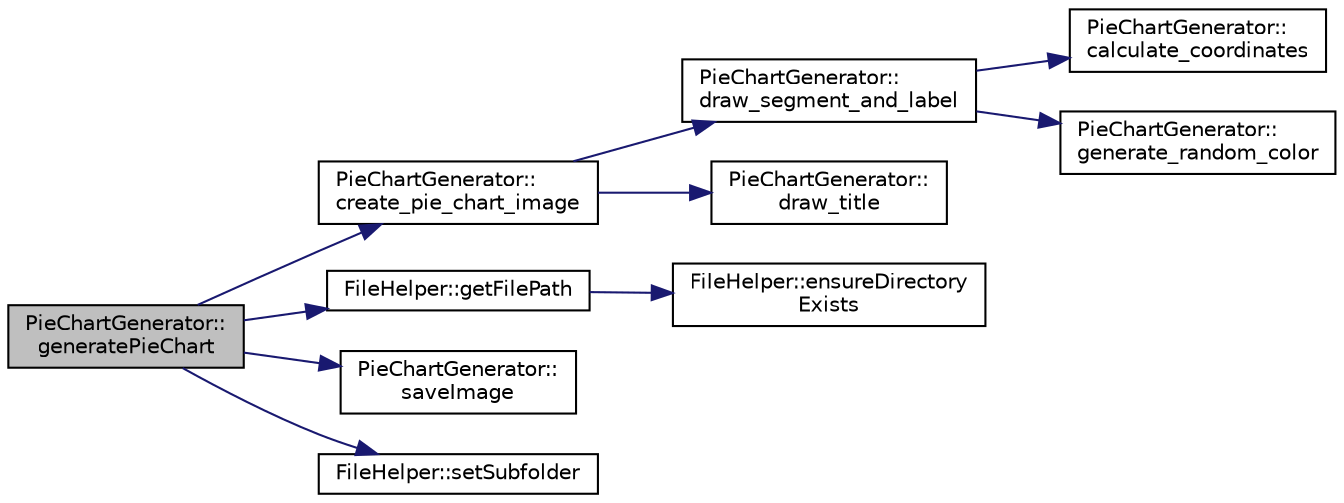 digraph "PieChartGenerator::generatePieChart"
{
 // LATEX_PDF_SIZE
  edge [fontname="Helvetica",fontsize="10",labelfontname="Helvetica",labelfontsize="10"];
  node [fontname="Helvetica",fontsize="10",shape=record];
  rankdir="LR";
  Node1 [label="PieChartGenerator::\lgeneratePieChart",height=0.2,width=0.4,color="black", fillcolor="grey75", style="filled", fontcolor="black",tooltip="Loads data from the given file."];
  Node1 -> Node2 [color="midnightblue",fontsize="10",style="solid",fontname="Helvetica"];
  Node2 [label="PieChartGenerator::\lcreate_pie_chart_image",height=0.2,width=0.4,color="black", fillcolor="white", style="filled",URL="$classPieChartGenerator.html#aa95dd31c6170513a9d82004d6db6cf15",tooltip="Creates an image representing the pie chart."];
  Node2 -> Node3 [color="midnightblue",fontsize="10",style="solid",fontname="Helvetica"];
  Node3 [label="PieChartGenerator::\ldraw_segment_and_label",height=0.2,width=0.4,color="black", fillcolor="white", style="filled",URL="$classPieChartGenerator.html#a7a57c299567e171bc40bbd817e95954e",tooltip="Draws a segment and its corresponding label on the pie chart image."];
  Node3 -> Node4 [color="midnightblue",fontsize="10",style="solid",fontname="Helvetica"];
  Node4 [label="PieChartGenerator::\lcalculate_coordinates",height=0.2,width=0.4,color="black", fillcolor="white", style="filled",URL="$classPieChartGenerator.html#a5362987c296f3dfee24390ee2881ff2a",tooltip="Calculates the coordinates for a given angle on the pie chart."];
  Node3 -> Node5 [color="midnightblue",fontsize="10",style="solid",fontname="Helvetica"];
  Node5 [label="PieChartGenerator::\lgenerate_random_color",height=0.2,width=0.4,color="black", fillcolor="white", style="filled",URL="$classPieChartGenerator.html#a11d2d5f8dfc51fcebd7ea1dfce678629",tooltip="Loads data from the given file."];
  Node2 -> Node6 [color="midnightblue",fontsize="10",style="solid",fontname="Helvetica"];
  Node6 [label="PieChartGenerator::\ldraw_title",height=0.2,width=0.4,color="black", fillcolor="white", style="filled",URL="$classPieChartGenerator.html#a8ef9b7f0d5bf8aecb441c1bfbaf389f9",tooltip="Draws the title of the pie chart on the image."];
  Node1 -> Node7 [color="midnightblue",fontsize="10",style="solid",fontname="Helvetica"];
  Node7 [label="FileHelper::getFilePath",height=0.2,width=0.4,color="black", fillcolor="white", style="filled",URL="$classFileHelper.html#a8a218e5dfb2e5ec90c4180671f868af1",tooltip="Constructs the full path for a file using the current subfolder."];
  Node7 -> Node8 [color="midnightblue",fontsize="10",style="solid",fontname="Helvetica"];
  Node8 [label="FileHelper::ensureDirectory\lExists",height=0.2,width=0.4,color="black", fillcolor="white", style="filled",URL="$classFileHelper.html#a34793345599cf91e9c91e92fa6095d9e",tooltip="Makes sure the provided directory exists."];
  Node1 -> Node9 [color="midnightblue",fontsize="10",style="solid",fontname="Helvetica"];
  Node9 [label="PieChartGenerator::\lsaveImage",height=0.2,width=0.4,color="black", fillcolor="white", style="filled",URL="$classPieChartGenerator.html#a2ef1ac6cd4ed58d5402b16daed87b773",tooltip="Saves the pie chart image to a file."];
  Node1 -> Node10 [color="midnightblue",fontsize="10",style="solid",fontname="Helvetica"];
  Node10 [label="FileHelper::setSubfolder",height=0.2,width=0.4,color="black", fillcolor="white", style="filled",URL="$classFileHelper.html#ac8fb7747ed6cc254aab512ca4454d13d",tooltip="Updates the default subfolder."];
}
